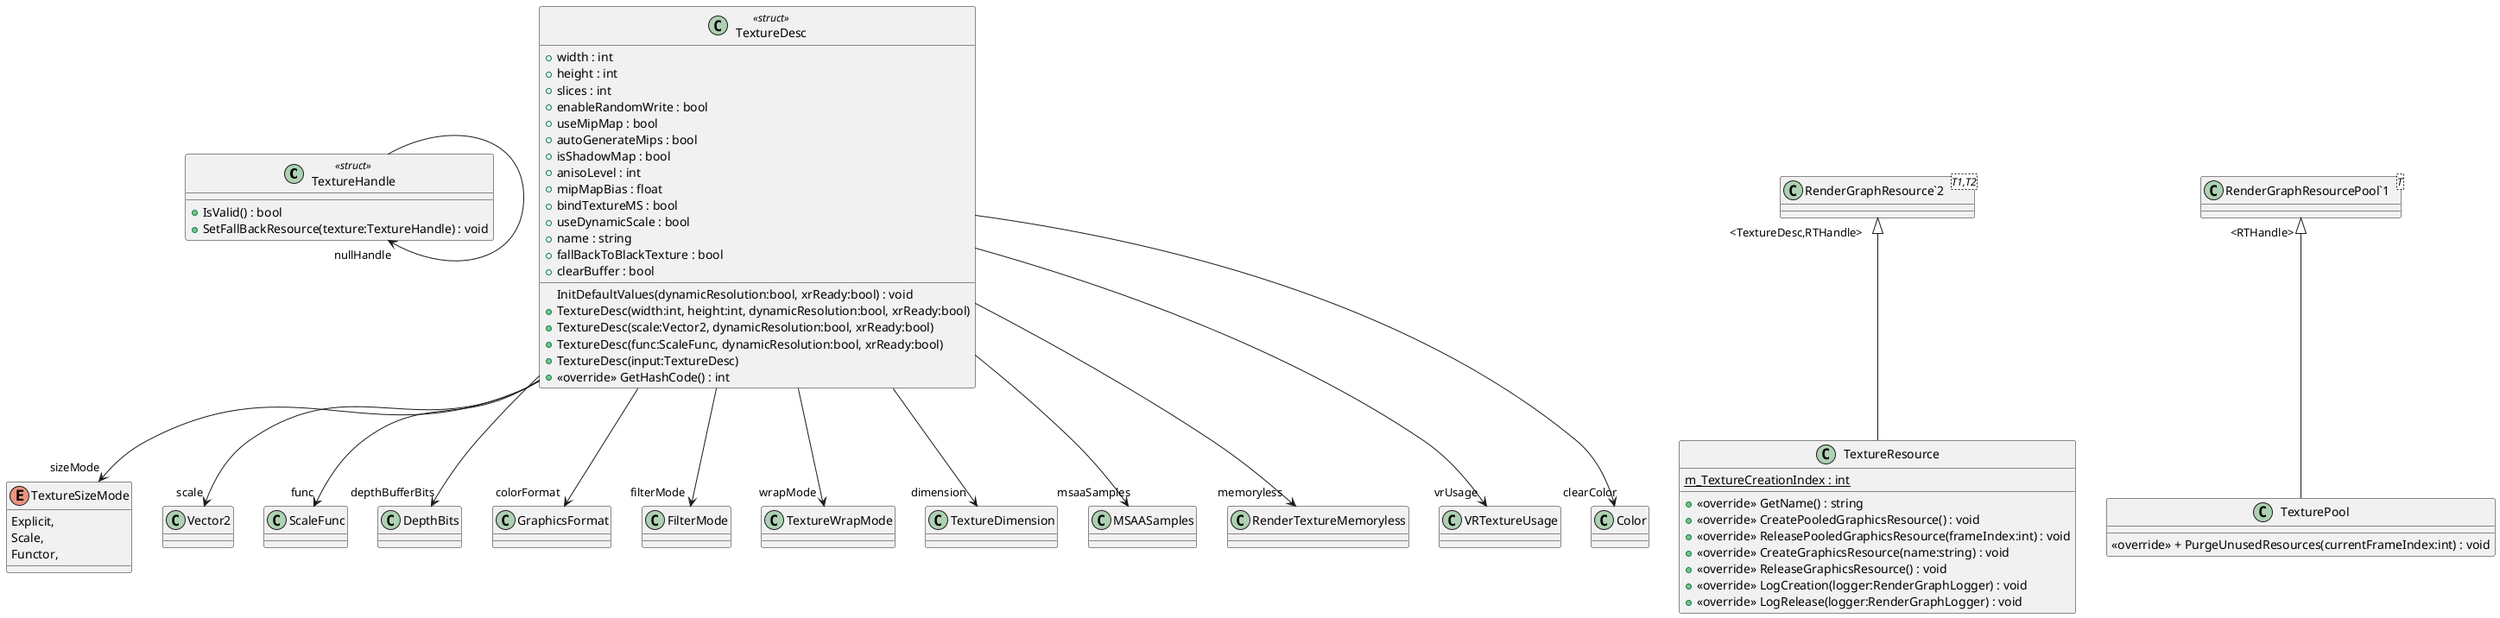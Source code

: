 @startuml
class TextureHandle <<struct>> {
    + IsValid() : bool
    + SetFallBackResource(texture:TextureHandle) : void
}
enum TextureSizeMode {
    Explicit,
    Scale,
    Functor,
}
class TextureDesc <<struct>> {
    + width : int
    + height : int
    + slices : int
    + enableRandomWrite : bool
    + useMipMap : bool
    + autoGenerateMips : bool
    + isShadowMap : bool
    + anisoLevel : int
    + mipMapBias : float
    + bindTextureMS : bool
    + useDynamicScale : bool
    + name : string
    + fallBackToBlackTexture : bool
    + clearBuffer : bool
    InitDefaultValues(dynamicResolution:bool, xrReady:bool) : void
    + TextureDesc(width:int, height:int, dynamicResolution:bool, xrReady:bool)
    + TextureDesc(scale:Vector2, dynamicResolution:bool, xrReady:bool)
    + TextureDesc(func:ScaleFunc, dynamicResolution:bool, xrReady:bool)
    + TextureDesc(input:TextureDesc)
    + <<override>> GetHashCode() : int
}
class TextureResource {
    {static} m_TextureCreationIndex : int
    + <<override>> GetName() : string
    + <<override>> CreatePooledGraphicsResource() : void
    + <<override>> ReleasePooledGraphicsResource(frameIndex:int) : void
    + <<override>> CreateGraphicsResource(name:string) : void
    + <<override>> ReleaseGraphicsResource() : void
    + <<override>> LogCreation(logger:RenderGraphLogger) : void
    + <<override>> LogRelease(logger:RenderGraphLogger) : void
}
class TexturePool {
    <<override>> + PurgeUnusedResources(currentFrameIndex:int) : void
}
class "RenderGraphResource`2"<T1,T2> {
}
class "RenderGraphResourcePool`1"<T> {
}
TextureHandle --> "nullHandle" TextureHandle
TextureDesc --> "sizeMode" TextureSizeMode
TextureDesc --> "scale" Vector2
TextureDesc --> "func" ScaleFunc
TextureDesc --> "depthBufferBits" DepthBits
TextureDesc --> "colorFormat" GraphicsFormat
TextureDesc --> "filterMode" FilterMode
TextureDesc --> "wrapMode" TextureWrapMode
TextureDesc --> "dimension" TextureDimension
TextureDesc --> "msaaSamples" MSAASamples
TextureDesc --> "memoryless" RenderTextureMemoryless
TextureDesc --> "vrUsage" VRTextureUsage
TextureDesc --> "clearColor" Color
"RenderGraphResource`2" "<TextureDesc,RTHandle>" <|-- TextureResource
"RenderGraphResourcePool`1" "<RTHandle>" <|-- TexturePool
@enduml
